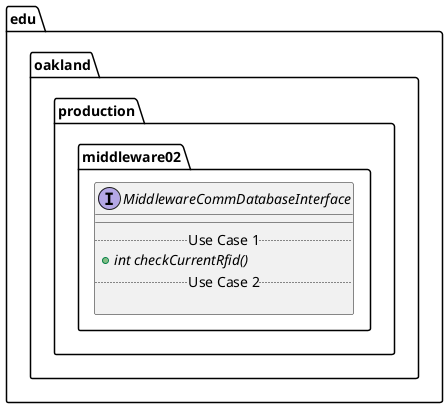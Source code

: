 @startuml MiddlewareCommDatabaseInterface

package edu.oakland.production.middleware02 {
    interface MiddlewareCommDatabaseInterface {
        __
        .. Use Case 1 ..
        {abstract} + int checkCurrentRfid()
        .. Use Case 2 ..

    }
}

@enduml